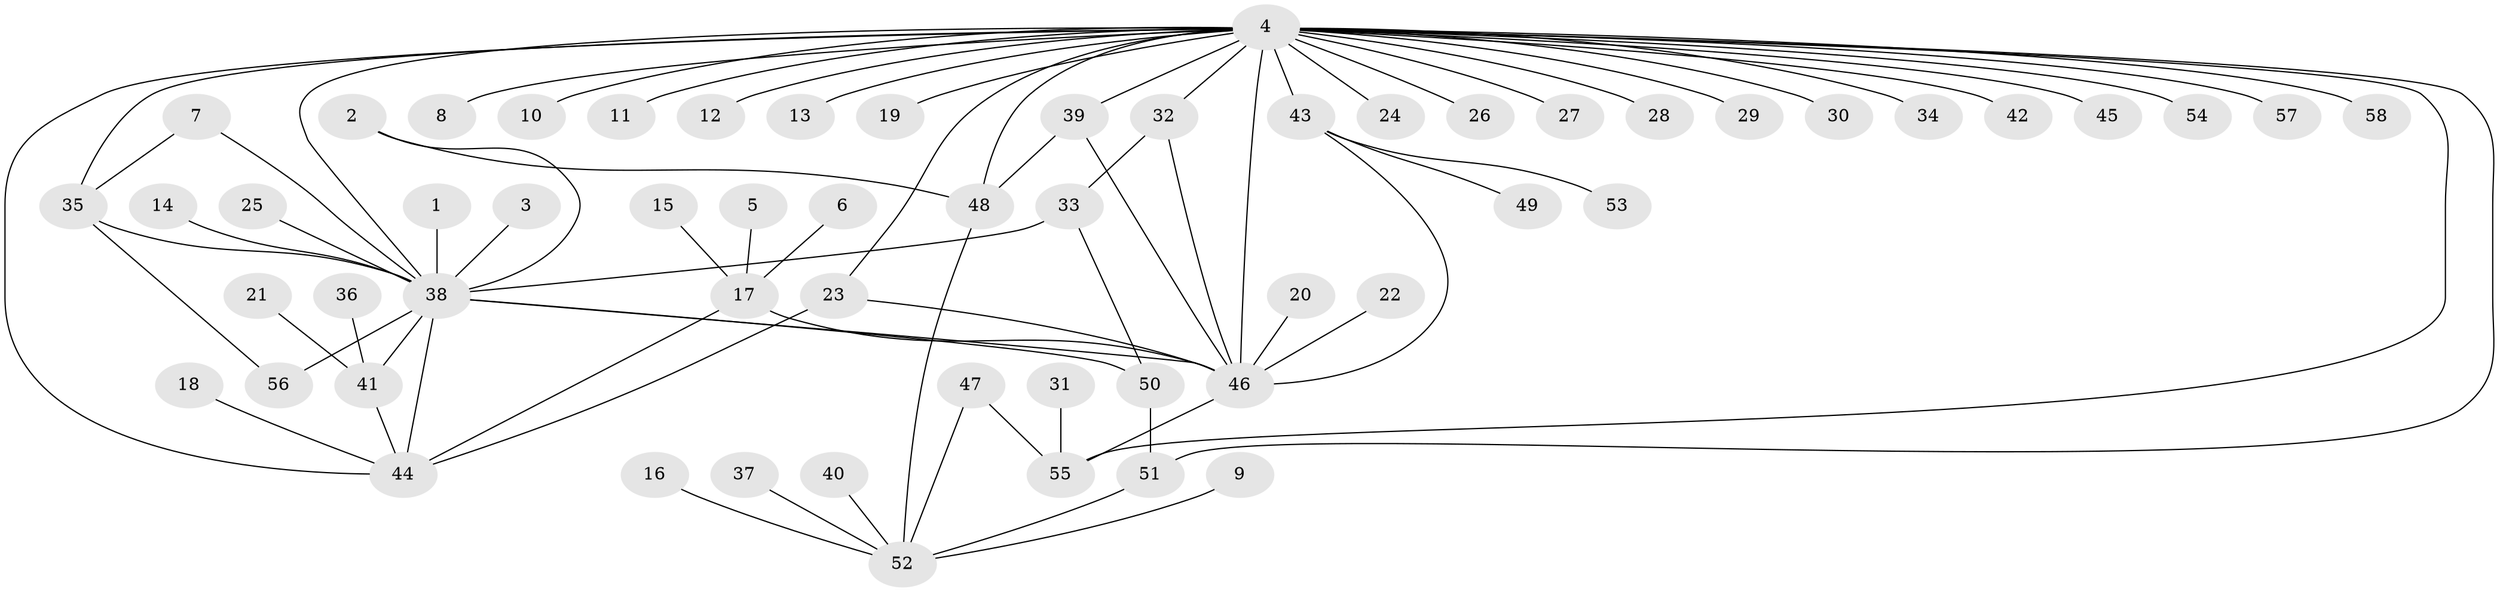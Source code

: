 // original degree distribution, {27: 0.008695652173913044, 11: 0.008695652173913044, 14: 0.008695652173913044, 6: 0.05217391304347826, 1: 0.5043478260869565, 2: 0.22608695652173913, 4: 0.02608695652173913, 5: 0.02608695652173913, 3: 0.13043478260869565, 8: 0.008695652173913044}
// Generated by graph-tools (version 1.1) at 2025/25/03/09/25 03:25:54]
// undirected, 58 vertices, 77 edges
graph export_dot {
graph [start="1"]
  node [color=gray90,style=filled];
  1;
  2;
  3;
  4;
  5;
  6;
  7;
  8;
  9;
  10;
  11;
  12;
  13;
  14;
  15;
  16;
  17;
  18;
  19;
  20;
  21;
  22;
  23;
  24;
  25;
  26;
  27;
  28;
  29;
  30;
  31;
  32;
  33;
  34;
  35;
  36;
  37;
  38;
  39;
  40;
  41;
  42;
  43;
  44;
  45;
  46;
  47;
  48;
  49;
  50;
  51;
  52;
  53;
  54;
  55;
  56;
  57;
  58;
  1 -- 38 [weight=1.0];
  2 -- 38 [weight=1.0];
  2 -- 48 [weight=1.0];
  3 -- 38 [weight=1.0];
  4 -- 8 [weight=1.0];
  4 -- 10 [weight=1.0];
  4 -- 11 [weight=1.0];
  4 -- 12 [weight=1.0];
  4 -- 13 [weight=1.0];
  4 -- 19 [weight=1.0];
  4 -- 23 [weight=1.0];
  4 -- 24 [weight=1.0];
  4 -- 26 [weight=1.0];
  4 -- 27 [weight=2.0];
  4 -- 28 [weight=1.0];
  4 -- 29 [weight=1.0];
  4 -- 30 [weight=1.0];
  4 -- 32 [weight=1.0];
  4 -- 34 [weight=1.0];
  4 -- 35 [weight=2.0];
  4 -- 38 [weight=1.0];
  4 -- 39 [weight=1.0];
  4 -- 42 [weight=1.0];
  4 -- 43 [weight=1.0];
  4 -- 44 [weight=1.0];
  4 -- 45 [weight=1.0];
  4 -- 46 [weight=2.0];
  4 -- 48 [weight=2.0];
  4 -- 51 [weight=2.0];
  4 -- 54 [weight=1.0];
  4 -- 55 [weight=1.0];
  4 -- 57 [weight=1.0];
  4 -- 58 [weight=1.0];
  5 -- 17 [weight=1.0];
  6 -- 17 [weight=1.0];
  7 -- 35 [weight=1.0];
  7 -- 38 [weight=1.0];
  9 -- 52 [weight=1.0];
  14 -- 38 [weight=1.0];
  15 -- 17 [weight=1.0];
  16 -- 52 [weight=1.0];
  17 -- 44 [weight=1.0];
  17 -- 46 [weight=1.0];
  18 -- 44 [weight=1.0];
  20 -- 46 [weight=1.0];
  21 -- 41 [weight=1.0];
  22 -- 46 [weight=1.0];
  23 -- 44 [weight=1.0];
  23 -- 46 [weight=1.0];
  25 -- 38 [weight=1.0];
  31 -- 55 [weight=1.0];
  32 -- 33 [weight=1.0];
  32 -- 46 [weight=1.0];
  33 -- 38 [weight=1.0];
  33 -- 50 [weight=1.0];
  35 -- 38 [weight=1.0];
  35 -- 56 [weight=1.0];
  36 -- 41 [weight=1.0];
  37 -- 52 [weight=1.0];
  38 -- 41 [weight=1.0];
  38 -- 44 [weight=1.0];
  38 -- 46 [weight=1.0];
  38 -- 50 [weight=1.0];
  38 -- 56 [weight=1.0];
  39 -- 46 [weight=1.0];
  39 -- 48 [weight=1.0];
  40 -- 52 [weight=1.0];
  41 -- 44 [weight=1.0];
  43 -- 46 [weight=1.0];
  43 -- 49 [weight=1.0];
  43 -- 53 [weight=1.0];
  46 -- 55 [weight=1.0];
  47 -- 52 [weight=1.0];
  47 -- 55 [weight=1.0];
  48 -- 52 [weight=1.0];
  50 -- 51 [weight=1.0];
  51 -- 52 [weight=1.0];
}
